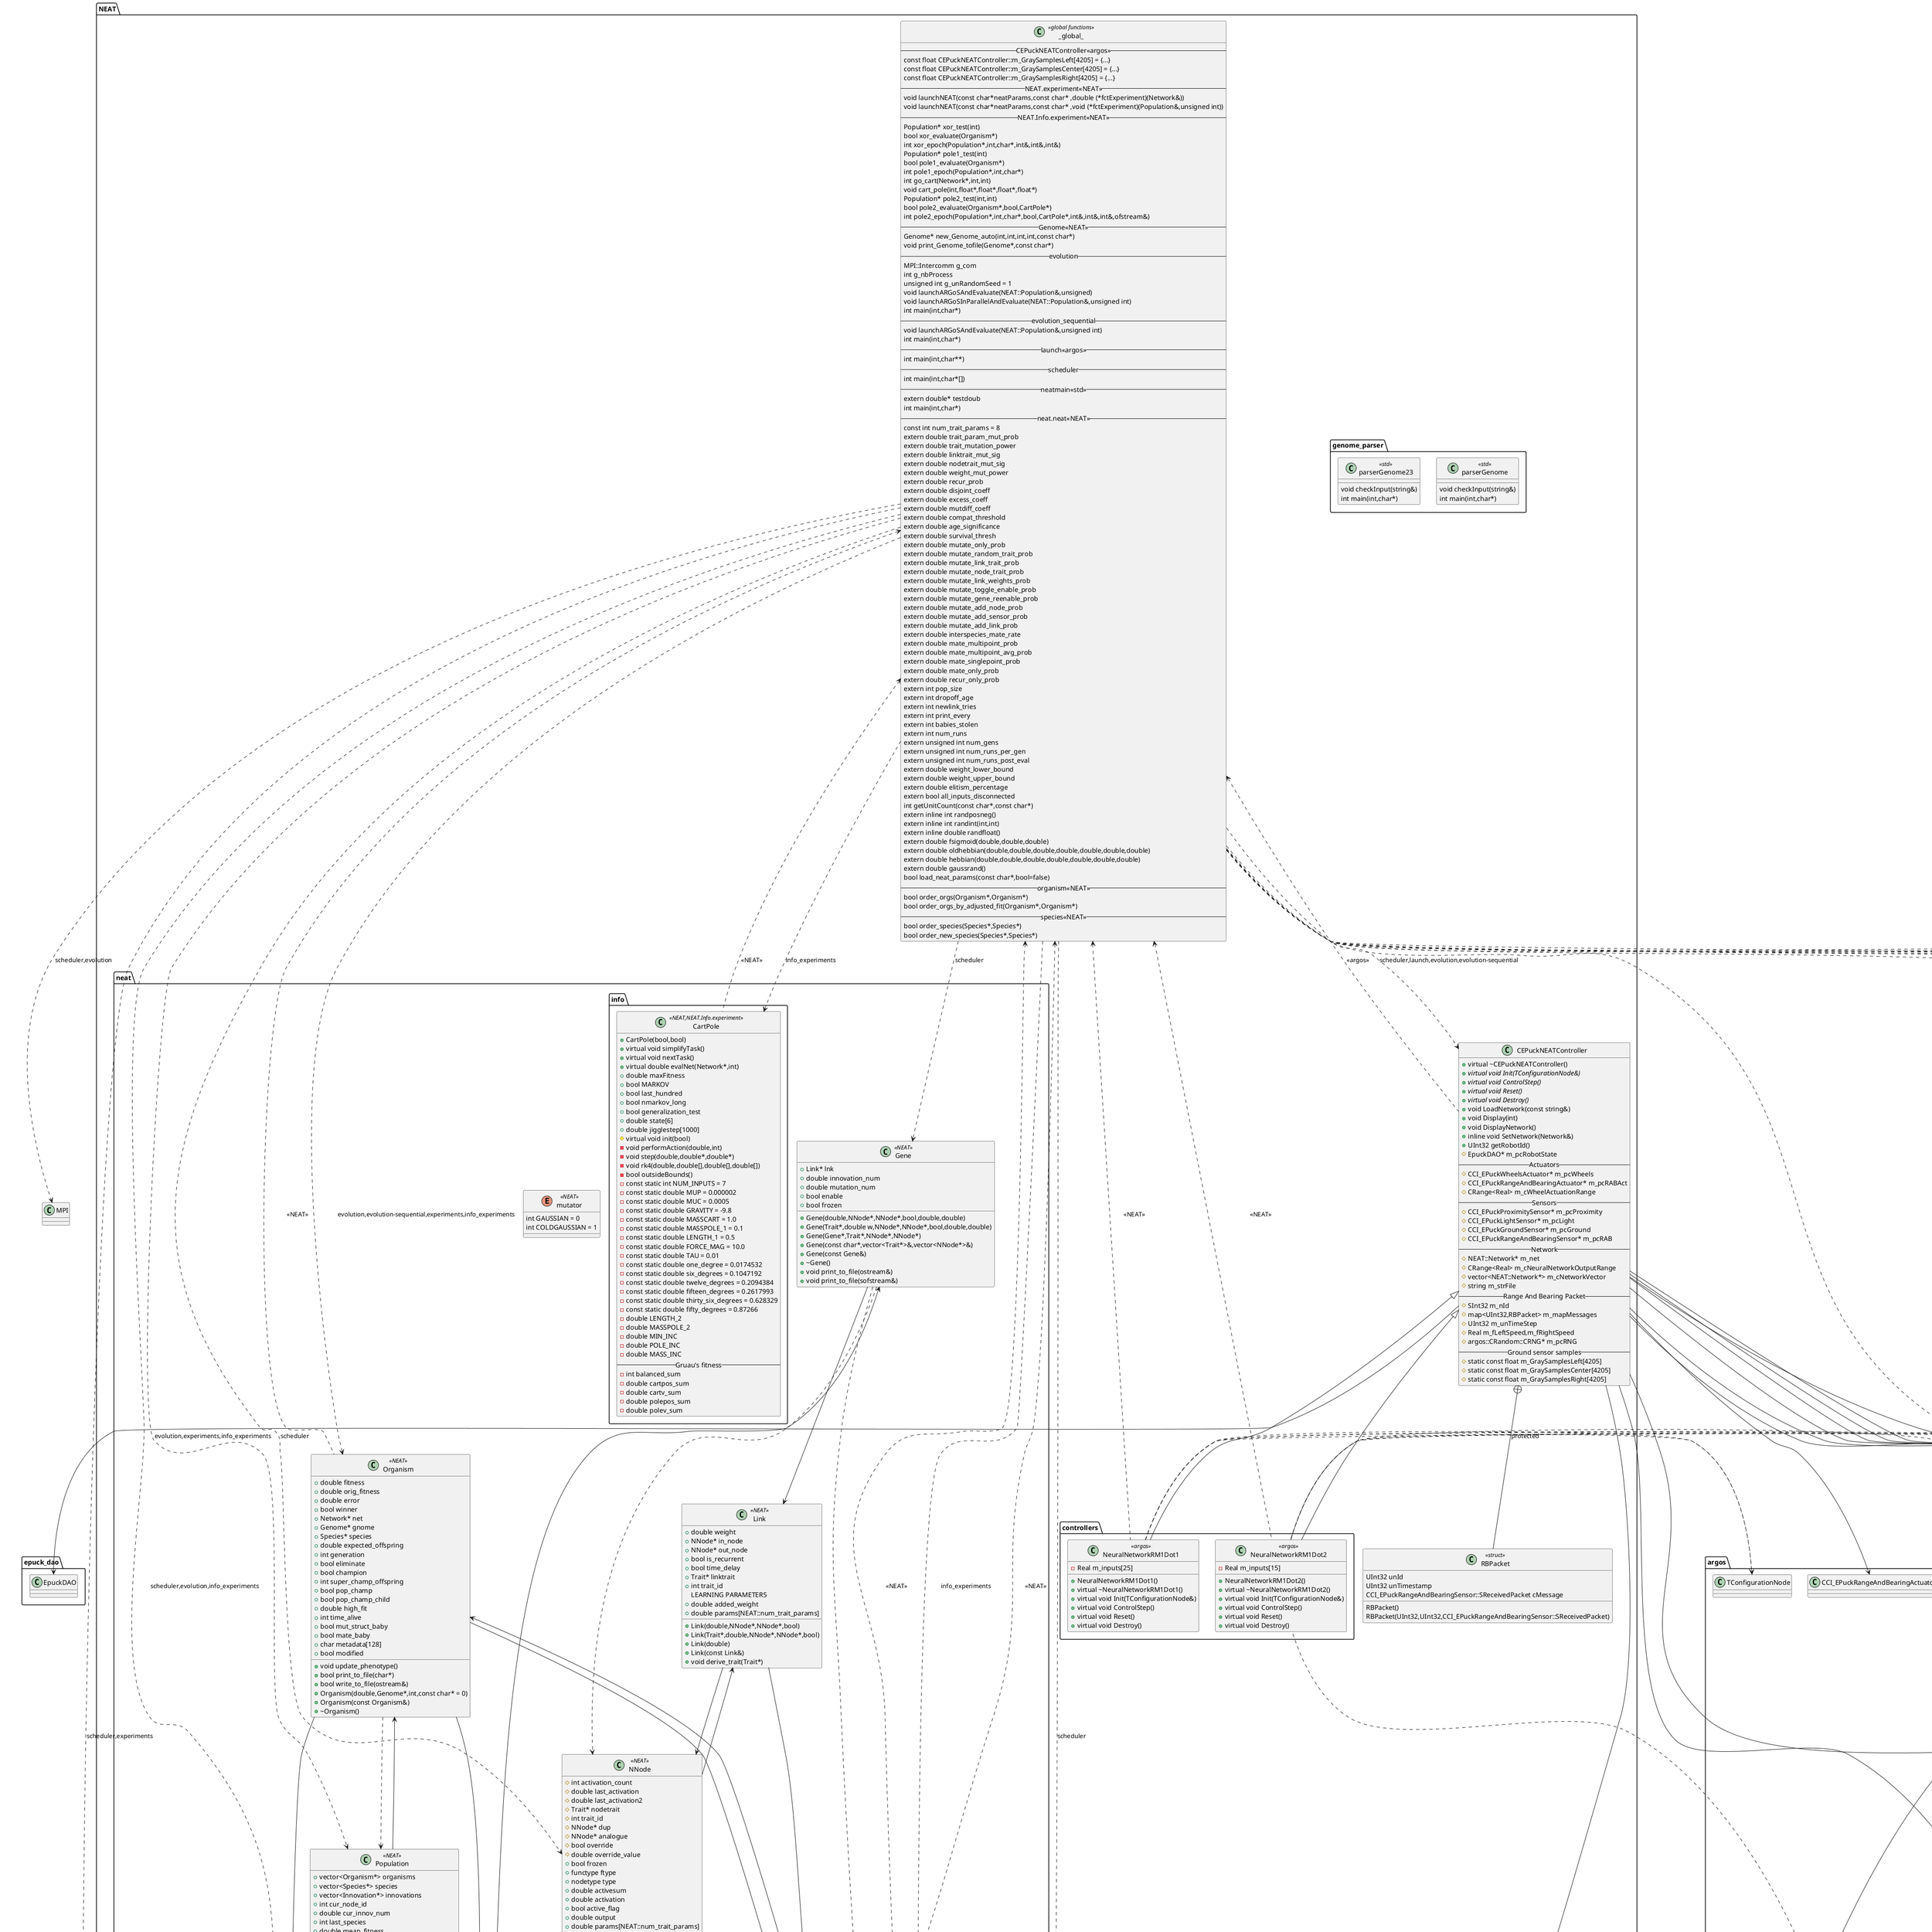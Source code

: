 @startuml NEAT
package argos {
	class CCI_Controller
	class TConfigurationNode
	class CDynamicLoading
	class CARGoSCommandLineArgParser
	class CSimulator
	class UInt32
	class CRange
	class CCI_EPuckWheelsActuator
	class CCI_EPuckRangeAndBearingActuator
	class CCI_EPuckProximitySensor
	class CCI_EPuckLightSensor
	class CCI_EPuckRangeAndBearingSensor
	class CControllableEntity
	class SInt32
	class UInt8
	class CVector2
	class TPackets
	class CRadians
	class SReading
	class CRandom
	class CRNG
	class CSpace
	class TMapPerType
}
package loop_functions {
	class CoreLoopFunctions
}
package epuck_dao {
	class EpuckDAO
}
package NEAT {
	package controllers{
		class NeuralNetworkRM1Dot1 <<argos>>{
   			+NeuralNetworkRM1Dot1()
   			+virtual ~NeuralNetworkRM1Dot1()
   			+virtual void Init(TConfigurationNode&)
   			+virtual void ControlStep()
   			+virtual void Reset()
   			+virtual void Destroy()
   			-Real m_inputs[25]
		}
		class NeuralNetworkRM1Dot2 <<argos>>{
			+NeuralNetworkRM1Dot2()
   			+virtual ~NeuralNetworkRM1Dot2()
			+virtual void Init(TConfigurationNode&)
			+virtual void ControlStep()
		   	+virtual void Reset()
   			+virtual void Destroy()
			-Real m_inputs[15]
		}
	}
	package genome_parser{
		class parserGenome <<std>>{
			void checkInput(string&)
			int main(int,char*)
   		}
		class parserGenome23 <<std>>{
			void checkInput(string&)
			int main(int,char*)
   		}
	}
	package neat{
		package info{
			class CartPole <<NEAT,NEAT.Info.experiment>>{
				+CartPole(bool,bool)
				+virtual void simplifyTask()
				+virtual void nextTask()
				+virtual double evalNet(Network*,int)
				+double maxFitness
				+bool MARKOV
				+bool last_hundred
				+bool nmarkov_long
				+bool generalization_test
				+double state[6]
				+double jigglestep[1000]
				#virtual void init(bool)
				-void performAction(double,int)
				-void step(double,double*,double*)
				-void rk4(double,double[],double[],double[])
				-bool outsideBounds()
				-const static int NUM_INPUTS = 7
				-const static double MUP = 0.000002
				-const static double MUC = 0.0005
				-const static double GRAVITY = -9.8
				-const static double MASSCART = 1.0
				-const static double MASSPOLE_1 = 0.1
				-const static double LENGTH_1 = 0.5
				-const static double FORCE_MAG = 10.0
				-const static double TAU = 0.01
				-const static double one_degree = 0.0174532
				-const static double six_degrees = 0.1047192
				-const static double twelve_degrees = 0.2094384
				-const static double fifteen_degrees = 0.2617993
				-const static double thirty_six_degrees = 0.628329
				-const static double fifty_degrees = 0.87266
				-double LENGTH_2
				-double MASSPOLE_2
				-double MIN_INC
				-double POLE_INC
				-double MASS_INC
				--Gruau's fitness--
				-int balanced_sum
				-double cartpos_sum
				-double cartv_sum
				-double polepos_sum
				-double polev_sum
			}
		}
		class Gene <<NEAT>>{
			+Link* lnk
			+double innovation_num
			+double mutation_num
			+bool enable
			+bool frozen
			+Gene(double,NNode*,NNode*,bool,double,double)
			+Gene(Trait*,double w,NNode*,NNode*,bool,double,double)
			+Gene(Gene*,Trait*,NNode*,NNode*)
			+Gene(const char*,vector<Trait*>&,vector<NNode*>&)
			+Gene(const Gene&)
			+~Gene()
			+void print_to_file(ostream&)
			+void print_to_file(sofstream&)
		}
		enum mutator <<NEAT>>{
			int GAUSSIAN = 0
			int COLDGAUSSIAN = 1
		}
		class Genome <<NEAT>>{
			+int genome_id
			+vector<Trait*> traits
			+vector<NNode*> nodes
			+vector<Gene*> genes
			+Network* phenotype
			+int get_last_node_id()
			+double get_last_gene_innovnum()
			+void print_genome()
			+Genome(int,vector<Trait*>,vector<NNode*>,vector<Gene*>)
			+Genome(int,vector<Trait*>,vector<NNode*>,vector<Link*>)
			+Genome(const Genome&)
			+Genome(int,ifstream&)
			+Genome(int,int,int,int,int,bool,double)
			+Genome(int,int,int,int)
			+static Genome* new_Genome_load(char*)
			+~Genome()
			+Network* genesis(int)
			+void print_to_file(ostream&)
			+void print_to_file(ofstream&)
			+void print_to_filename(char*)
			+Genome* duplicate(int)
			+bool verify()
			--Mutators--
			+void mutate_random_trait()
			+void mutate_link_trait(int)
			+void mutate_node_trait(int)
			+void mutate_link_weights(double,double,mutator)
			+void mutate_toggle_enable(int)
			+void mutate_gene_reenable()
			+bool mutate_add_node(vector<Innovation*>&,int&,double)
			+bool mutate_add_link(vector<Innovation*>&,double&,int)
			+void mutate_add_sensor(vector<Innovation>*&,double&)
			--Mating methods--
			+Genome* mate_multipoint(Genome*,int,double,double,bool)
			+Genome* mate_multipoint_avg(Genome*,int,double,double,bool)
			+Genome* mate_singlepoint(Genome*,int)
			--Compatibility--
			+double compatibility(Genome*)
			+double trait_compare(Trait*,Trait*)
			+int extrons()
			+void randomize_traits()
			#void node_insert(vector<NNode*>&,NNode*)
			#void add_gene(vector<Gene*>&,Gene*)
		}
		enum innovtype <<NEAT>>{
			int NEWNODE = 0
			int NEWLINK = 1
		}
		enum Innovation_innovtype <<NEAT>>{
			int NEWNODE = 0
			int NEWLINK = 1
		}
		class Innovation <<NEAT>>{
			+Innovation.innovtype innovation_type
			+int node_in_id
			+int node_out_id
			+double innovation_num1
			+double innovation_num2
			+double new_weight
			+int new_traitnum
			+int newnode_id
			+double old_innov_num
			+bool recur_flag
			+Innovation(int,int,double,double,int,double)
			+Innovation(int,int,double,double,int)
			+Innovation(int,int,double,double,int,bool)
		}
		class Link <<NEAT>>{
			+double weight
			+NNode* in_node
			+NNode* out_node
			+bool is_recurrent
			+bool time_delay
			+Trait* linktrait
			+int trait_id
			--LEARNING PARAMETERS-- 
			+double added_weight
			+double params[NEAT::num_trait_params]
			+Link(double,NNode*,NNode*,bool)
			+Link(Trait*,double,NNode*,NNode*,bool)
			+Link(double)
			+Link(const Link&)
			+void derive_trait(Trait*)
		}
		class Network <<NEAT>>{
			+int numnodes
			+int numlinks
			+vector<NNode*> all_nodes
			+vector<NNode*>::iterator input_iter
			+void destroy()
			+void destroy_helper(NNode*,vector<NNode*>&)
			+void nodecounthelper(NNode*,int&,vector<NNode*>&)
			+void linkcounthelper(NNode*,int&,vector<NNode*>&)
			+Genome* genotype
			+char* name
			+vector<NNode*> inputs
			+vector<NNode*> outputs
			+int net_id
			+double maxweight
			+bool adaptable
			+Network(vector<NNode*>,vector<NNode*>,vector<NNode*>,int)
			+Network(vector<NNode*>,vector<NNode*>,vector<NNode*>,int,bool)
			+Network(int)
			+Network(int,bool)
			Network(const Network&)
			+~Network()
			+void flush()
			+void flush_check()
			+bool activate()
			+void show_activation()
			+void show_input()
			+void add_input(NNode*)
			+void add_output(NNode*)
			+void load_sensors(double*)
			+void load_sensors(const vector<float>&)
			+void load_sensors(const vector<double>&)
			+void override_outputs(double*)
			+void give_name(char*)
			+int nodecount()
			+int linkcount()
			+bool is_recur(NNode*,NNode*,int&,int)
			+int input_start()
			+int load_in(double)
			+bool outputsoff()
			+void print_links_tofile(char*)
			+int max_depth()
		}
		enum nodetype <<NEAT>>{
			int NEURON = 0
			int SENSOR = 1
		}
		enum nodeplace <<NEAT>>{
			int HIDDEN = 0
			int INPUT = 1
			int OUTPUT = 2
			int BIAS = 3
		}
		enum functype <<NEAT>>{
			int SIGMOID = 0
		}
		class NNode <<NEAT>>{
			#int activation_count  
			#double last_activation 
			#double last_activation2 
			#Trait* nodetrait 
			#int trait_id  
			#NNode* dup       
			#NNode* analogue  
			#bool override 
			#double override_value 
			+bool frozen 
			+functype ftype 
			+nodetype type 
			+double activesum  
			+double activation 
			+bool active_flag  
			+double output  
			+double params[NEAT::num_trait_params]
			+vector<Link*> incoming 
			+vector<Link*> outgoing  
			+vector<double> rowlevels  
			+int row  
			+int ypos
			+int xpos
			+int node_id  
			+nodeplace gen_node_label  
			+NNode(nodetype,int)
			+NNode(nodetype,int,nodeplace)
			+NNode(NNode*,Trait*)
			+NNode (const char*,vector<Trait*>&)
			+NNode (const NNode&)
			+~NNode()
			+double get_active_out()
			+double get_active_out_td()
			+const nodetype get_type()
			+nodetype set_type(nodetype)
			+bool sensor_load(double)
			+void add_incoming(NNode*,double)
			+void add_incoming(NNode*,double,bool)
			+void flushback()
			+void flushback_check(vector<NNode*>&)
			+void  print_to_file(ostream&)
			+void print_to_file(ofstream&)
			+void derive_trait(Trait*)
			+NNode* get_analogue()
			+void override_output(double)
			+bool overridden()
			+void activate_override()
			+void Lamarck()
			+int depth(int,Network*)
		}
		class Organism <<NEAT>>{
			+double fitness  
			+double orig_fitness  
			+double error  
			+bool winner  
			+Network* net  
			+Genome* gnome 
			+Species* species  
			+double expected_offspring 
			+int generation  
			+bool eliminate  
			+bool champion 
			+int super_champ_offspring  
			+bool pop_champ  
			+bool pop_champ_child 
			+double high_fit 
			+int time_alive
			+bool mut_struct_baby
			+bool mate_baby
			+char metadata[128]
			+bool modified
			+void update_phenotype()
			+bool print_to_file(char*)   
			+bool write_to_file(ostream&)
			+Organism(double,Genome*,int,const char* = 0)
			+Organism(const Organism&)
			+~Organism()
		}
		class Population <<NEAT>>{
			#bool spawn(Genome*,int)
			+vector<Organism*> organisms 
			+vector<Species*> species  
			+vector<Innovation*> innovations  
			+int cur_node_id  
			+double cur_innov_num
			+int last_species  
			+double mean_fitness
			+double variance
			+double standard_deviation
			+int winnergen 
			+double highest_fitness  
			+int highest_last_changed 
			+bool speciate()
			+bool print_to_file(ostream&)
			+bool print_to_file_by_species(ostream&)
			+bool print_to_file_by_species(char*)
			+bool print_champ_to_file(char*)
			+bool print_species_champs_tofiles(char*,int)
			+bool verify()
			+bool epoch(int)
			+bool rank_within_species()
			+Population(Genome*,int)
			+Population(Genome*,int,float)
			+Population(vector<Genome*>,float)
			+bool clone(Genome*,int,float)
			+Population(const char*)
			+~Population()
		}
		class Species <<NEAT>>{
			+int id
			+int age 
			+double ave_fitness 
			+double max_fitness 
			+double max_fitness_ever 
			+int expected_offspring
			+bool novel
			+bool checked
			+bool obliterate  
			+vector<Organism*> organisms 
			+int age_of_last_improvement  
			+double average_est 
			+bool add_Organism(Organism*)
			+Organism* first()
			+bool print_to_file(ostream&)
			+bool print_to_file(ofstream&)
			+void adjust_fitness()
			+double compute_average_fitness() 
			+double compute_max_fitness()
			+double count_offspring(double)
			+int last_improved()
			+bool remove_org(Organism*)
			+double size()
			+Organism* get_champ()
			+bool reproduce(int,Population*,vector<Species*>&)
			+bool rank()
			+Species(int)
			+Species(int,bool)
			+~Species()
		}
		class Trait <<NEAT>>{
			+int trait_id 
			+double params[NEAT::num_trait_params] 
			+Trait()
			+Trait(int,double,double,double,double,double,double,double,double,double)
			+Trait(const Trait&)
			+Trait(Trait*)
			+Trait(const char*)
			+Trait(Trait*,Trait*)
			+void print_to_file(ostream&)
			+void print_to_file(ofstream&)
			+void mutate()
		}
	}
	class CEPuckNEATController{
   		+virtual ~CEPuckNEATController()
   		{abstract} +virtual void Init(TConfigurationNode&)
   		{abstract} +virtual void ControlStep()
   		{abstract} +virtual void Reset()
   		{abstract} +virtual void Destroy()
   		+void LoadNetwork(const string&)
   		+void Display(int)
   		+void DisplayNetwork()
   		+inline void SetNetwork(Network&)
   		+UInt32 getRobotId()
   		#EpuckDAO* m_pcRobotState
   		--Actuators--
   		#CCI_EPuckWheelsActuator* m_pcWheels
   		#CCI_EPuckRangeAndBearingActuator* m_pcRABAct
   		#CRange<Real> m_cWheelActuationRange
   		--Sensors--
   		#CCI_EPuckProximitySensor* m_pcProximity
   		#CCI_EPuckLightSensor* m_pcLight
   		#CCI_EPuckGroundSensor* m_pcGround
   		#CCI_EPuckRangeAndBearingSensor* m_pcRAB
   		--Network--
   		#NEAT::Network* m_net
   		#CRange<Real> m_cNeuralNetworkOutputRange
   		#vector<NEAT::Network*> m_cNetworkVector
   		#string m_strFile
   		--Range And Bearing Packet--
   		#SInt32 m_nId
   		#map<UInt32,RBPacket> m_mapMessages
   		#UInt32 m_unTimeStep
   		#Real m_fLeftSpeed,m_fRightSpeed
		#argos::CRandom::CRNG* m_pcRNG
   		--Ground sensor samples--
   		#static const float m_GraySamplesLeft[4205]
   		#static const float m_GraySamplesCenter[4205]
   		#static const float m_GraySamplesRight[4205]
	}
	class RBPacket <<struct>>{
        UInt32 unId
        UInt32 unTimestamp
        CCI_EPuckRangeAndBearingSensor::SReceivedPacket cMessage
        RBPacket()
        RBPacket(UInt32,UInt32,CCI_EPuckRangeAndBearingSensor::SReceivedPacket)
   	}
	class _global_ <<global functions>>{
		--CEPuckNEATController<<argos>>--
		const float CEPuckNEATController::m_GraySamplesLeft[4205] = {...}
		const float CEPuckNEATController::m_GraySamplesCenter[4205] = {...}
		const float CEPuckNEATController::m_GraySamplesRight[4205] = {...}
		--NEAT.experiment<<NEAT>>--
		void launchNEAT(const char*neatParams,const char* ,double (*fctExperiment)(Network&))
		void launchNEAT(const char*neatParams,const char* ,void (*fctExperiment)(Population&,unsigned int))
		--NEAT.Info.experiment<<NEAT>>--
		Population* xor_test(int)
		bool xor_evaluate(Organism*)
		int xor_epoch(Population*,int,char*,int&,int&,int&)
		Population* pole1_test(int)
		bool pole1_evaluate(Organism*)
		int pole1_epoch(Population*,int,char*)
		int go_cart(Network*,int,int)
		void cart_pole(int,float*,float*,float*,float*)
		Population* pole2_test(int,int)
		bool pole2_evaluate(Organism*,bool,CartPole*)
		int pole2_epoch(Population*,int,char*,bool,CartPole*,int&,int&,int&,ofstream&)
		--Genome<<NEAT>>--
		Genome* new_Genome_auto(int,int,int,int,const char*)
		void print_Genome_tofile(Genome*,const char*)
		--evolution--
		MPI::Intercomm g_com
		int g_nbProcess
		unsigned int g_unRandomSeed = 1
		void launchARGoSAndEvaluate(NEAT::Population&,unsigned)
		void launchARGoSInParallelAndEvaluate(NEAT::Population&,unsigned int)
		int main(int,char*)
		--evolution_sequential--
		void launchARGoSAndEvaluate(NEAT::Population&,unsigned int)
		int main(int,char*)
		--launch<<argos>>--
		int main(int,char**)
		--scheduler--
		int main(int,char*[])
		--neatmain<<std>>--
		extern double* testdoub
		int main(int,char*)
		--neat.neat<<NEAT>>--
		const int num_trait_params = 8
		extern double trait_param_mut_prob
		extern double trait_mutation_power
		extern double linktrait_mut_sig
		extern double nodetrait_mut_sig
		extern double weight_mut_power
		extern double recur_prob
		extern double disjoint_coeff
		extern double excess_coeff
		extern double mutdiff_coeff
		extern double compat_threshold
		extern double age_significance
		extern double survival_thresh
		extern double mutate_only_prob
		extern double mutate_random_trait_prob
		extern double mutate_link_trait_prob
		extern double mutate_node_trait_prob
		extern double mutate_link_weights_prob
		extern double mutate_toggle_enable_prob
		extern double mutate_gene_reenable_prob
		extern double mutate_add_node_prob
		extern double mutate_add_sensor_prob
		extern double mutate_add_link_prob
		extern double interspecies_mate_rate
		extern double mate_multipoint_prob
		extern double mate_multipoint_avg_prob
		extern double mate_singlepoint_prob
		extern double mate_only_prob
		extern double recur_only_prob
		extern int pop_size
		extern int dropoff_age
		extern int newlink_tries
		extern int print_every
		extern int babies_stolen
		extern int num_runs
		extern unsigned int num_gens
		extern unsigned int num_runs_per_gen
		extern unsigned int num_runs_post_eval
		extern double weight_lower_bound
		extern double weight_upper_bound
		extern double elitism_percentage
		extern bool all_inputs_disconnected
		int getUnitCount(const char*,const char*)
		extern inline int randposneg()
		extern inline int randint(int,int)
    	extern inline double randfloat()
		extern double fsigmoid(double,double,double)
		extern double oldhebbian(double,double,double,double,double,double,double)
		extern double hebbian(double,double,double,double,double,double,double)
		extern double gaussrand()
		bool load_neat_params(const char*,bool=false)
		--organism<<NEAT>>--
		bool order_orgs(Organism*,Organism*)
		bool order_orgs_by_adjusted_fit(Organism*,Organism*)
		--species<<NEAT>>--
		bool order_species(Species*,Species*)
		bool order_new_species(Species*,Species*)
	}
}
CCI_Controller <|-- CEPuckNEATController
CEPuckNEATController <|-- NeuralNetworkRM1Dot1
CEPuckNEATController <|-- NeuralNetworkRM1Dot2
CEPuckNEATController +-- RBPacket:protected
Innovation +-- Innovation_innovtype:private
Network ..> Genome:friend
NNode ..> Genome:friend
NNode ..> Network:friend
Gene --> Link
Genome --> Trait
Genome --> NNode
Genome --> Gene
Genome --> Network
Link --> NNode
Link --> Trait
Network --> NNode
Network --> Genome
NNode --> Trait
NNode --> functype
NNode --> nodetype
NNode --> Link
NNode --> nodeplace
Organism --> Network
Organism --> Genome
Organism --> Species
Population --> Organism
Population --> Species
Population --> Innovation
Species --> Organism
CEPuckNEATController --> UInt32
CEPuckNEATController --> EpuckDAO
CEPuckNEATController --> CCI_EPuckWheelsActuator
CEPuckNEATController --> CCI_EPuckRangeAndBearingActuator
CEPuckNEATController --> CRange
CEPuckNEATController --> CCI_EPuckProximitySensor
CEPuckNEATController --> CCI_EPuckLightSensor
CEPuckNEATController --> CCI_EPuckRangeAndBearingSensor
CEPuckNEATController --> Network
CEPuckNEATController --> SInt32
CEPuckNEATController --> CRNG
CRandom +-- CRNG
UInt8 <.. NeuralNetworkRM1Dot1
CVector2 <.. NeuralNetworkRM1Dot1
UInt32 <.. NeuralNetworkRM1Dot1
TPackets +-- CCI_EPuckRangeAndBearingSensor
UInt8 <.. NeuralNetworkRM1Dot2
CVector2 <.. NeuralNetworkRM1Dot2
CCI_EPuckProximitySensor +-- SReading
SReading <.. NeuralNetworkRM1Dot2
CRadians <.. NeuralNetworkRM1Dot2
_global_ <.. NeuralNetworkRM1Dot1:<<NEAT>>
_global_ <.. NeuralNetworkRM1Dot2:<<NEAT>>
_global_ <.. CEPuckNEATController:<<argos>>
_global_ <.. Genome:<<NEAT>>
_global_ <.. CartPole:<<NEAT>>
_global_ <.. Organism:<<NEAT>>
_global_ <.. Species:<<NEAT>>
_global_ ..> MPI:scheduler,evolution
_global_ ..> CEPuckNEATController:scheduler,launch,evolution,evolution-sequential
_global_ ..> CSimulator:scheduler,launch,evolution,evolution-sequential
_global_ ..> CDynamicLoading:scheduler,launch,evolution
_global_ ..> CoreLoopFunctions:scheduler,launch,evolution,evolution-sequential
_global_ ..> UInt32:scheduler,launch,evolution
_global_ ..> Trait:scheduler
_global_ ..> NNode:scheduler
_global_ ..> Gene:scheduler
_global_ ..> Network:scheduler,experiments
_global_ ..> Genome:scheduler,evolution,info_experiments
CSpace +-- TMapPerType
_global_ ..> TMapPerType:scheduler,launch,evolution-sequential
_global_ ..> CControllableEntity:scheduler,launch,evolution-sequential
_global_ ..> CARGoSCommandLineArgParser:launch
_global_ ..> Population:evolution,experiments,info_experiments
_global_ ..> CRNG:evolution,evolution-sequential
_global_ ..> Organism:evolution,evolution-sequential,experiments,info_experiments
_global_ ..> CRandom:evolution
_global_ ..> Species:info_experiments
_global_ ..> CartPole:info_experiments
Species ..> Population
Population ..> Genome
Organism ..> Population
NNode ..> Network
Innovation ..> innovtype
Gene ..> NNode
Gene ..> Trait
NeuralNetworkRM1Dot2 ..> TConfigurationNode
NeuralNetworkRM1Dot1 ..> TConfigurationNode
@enduml